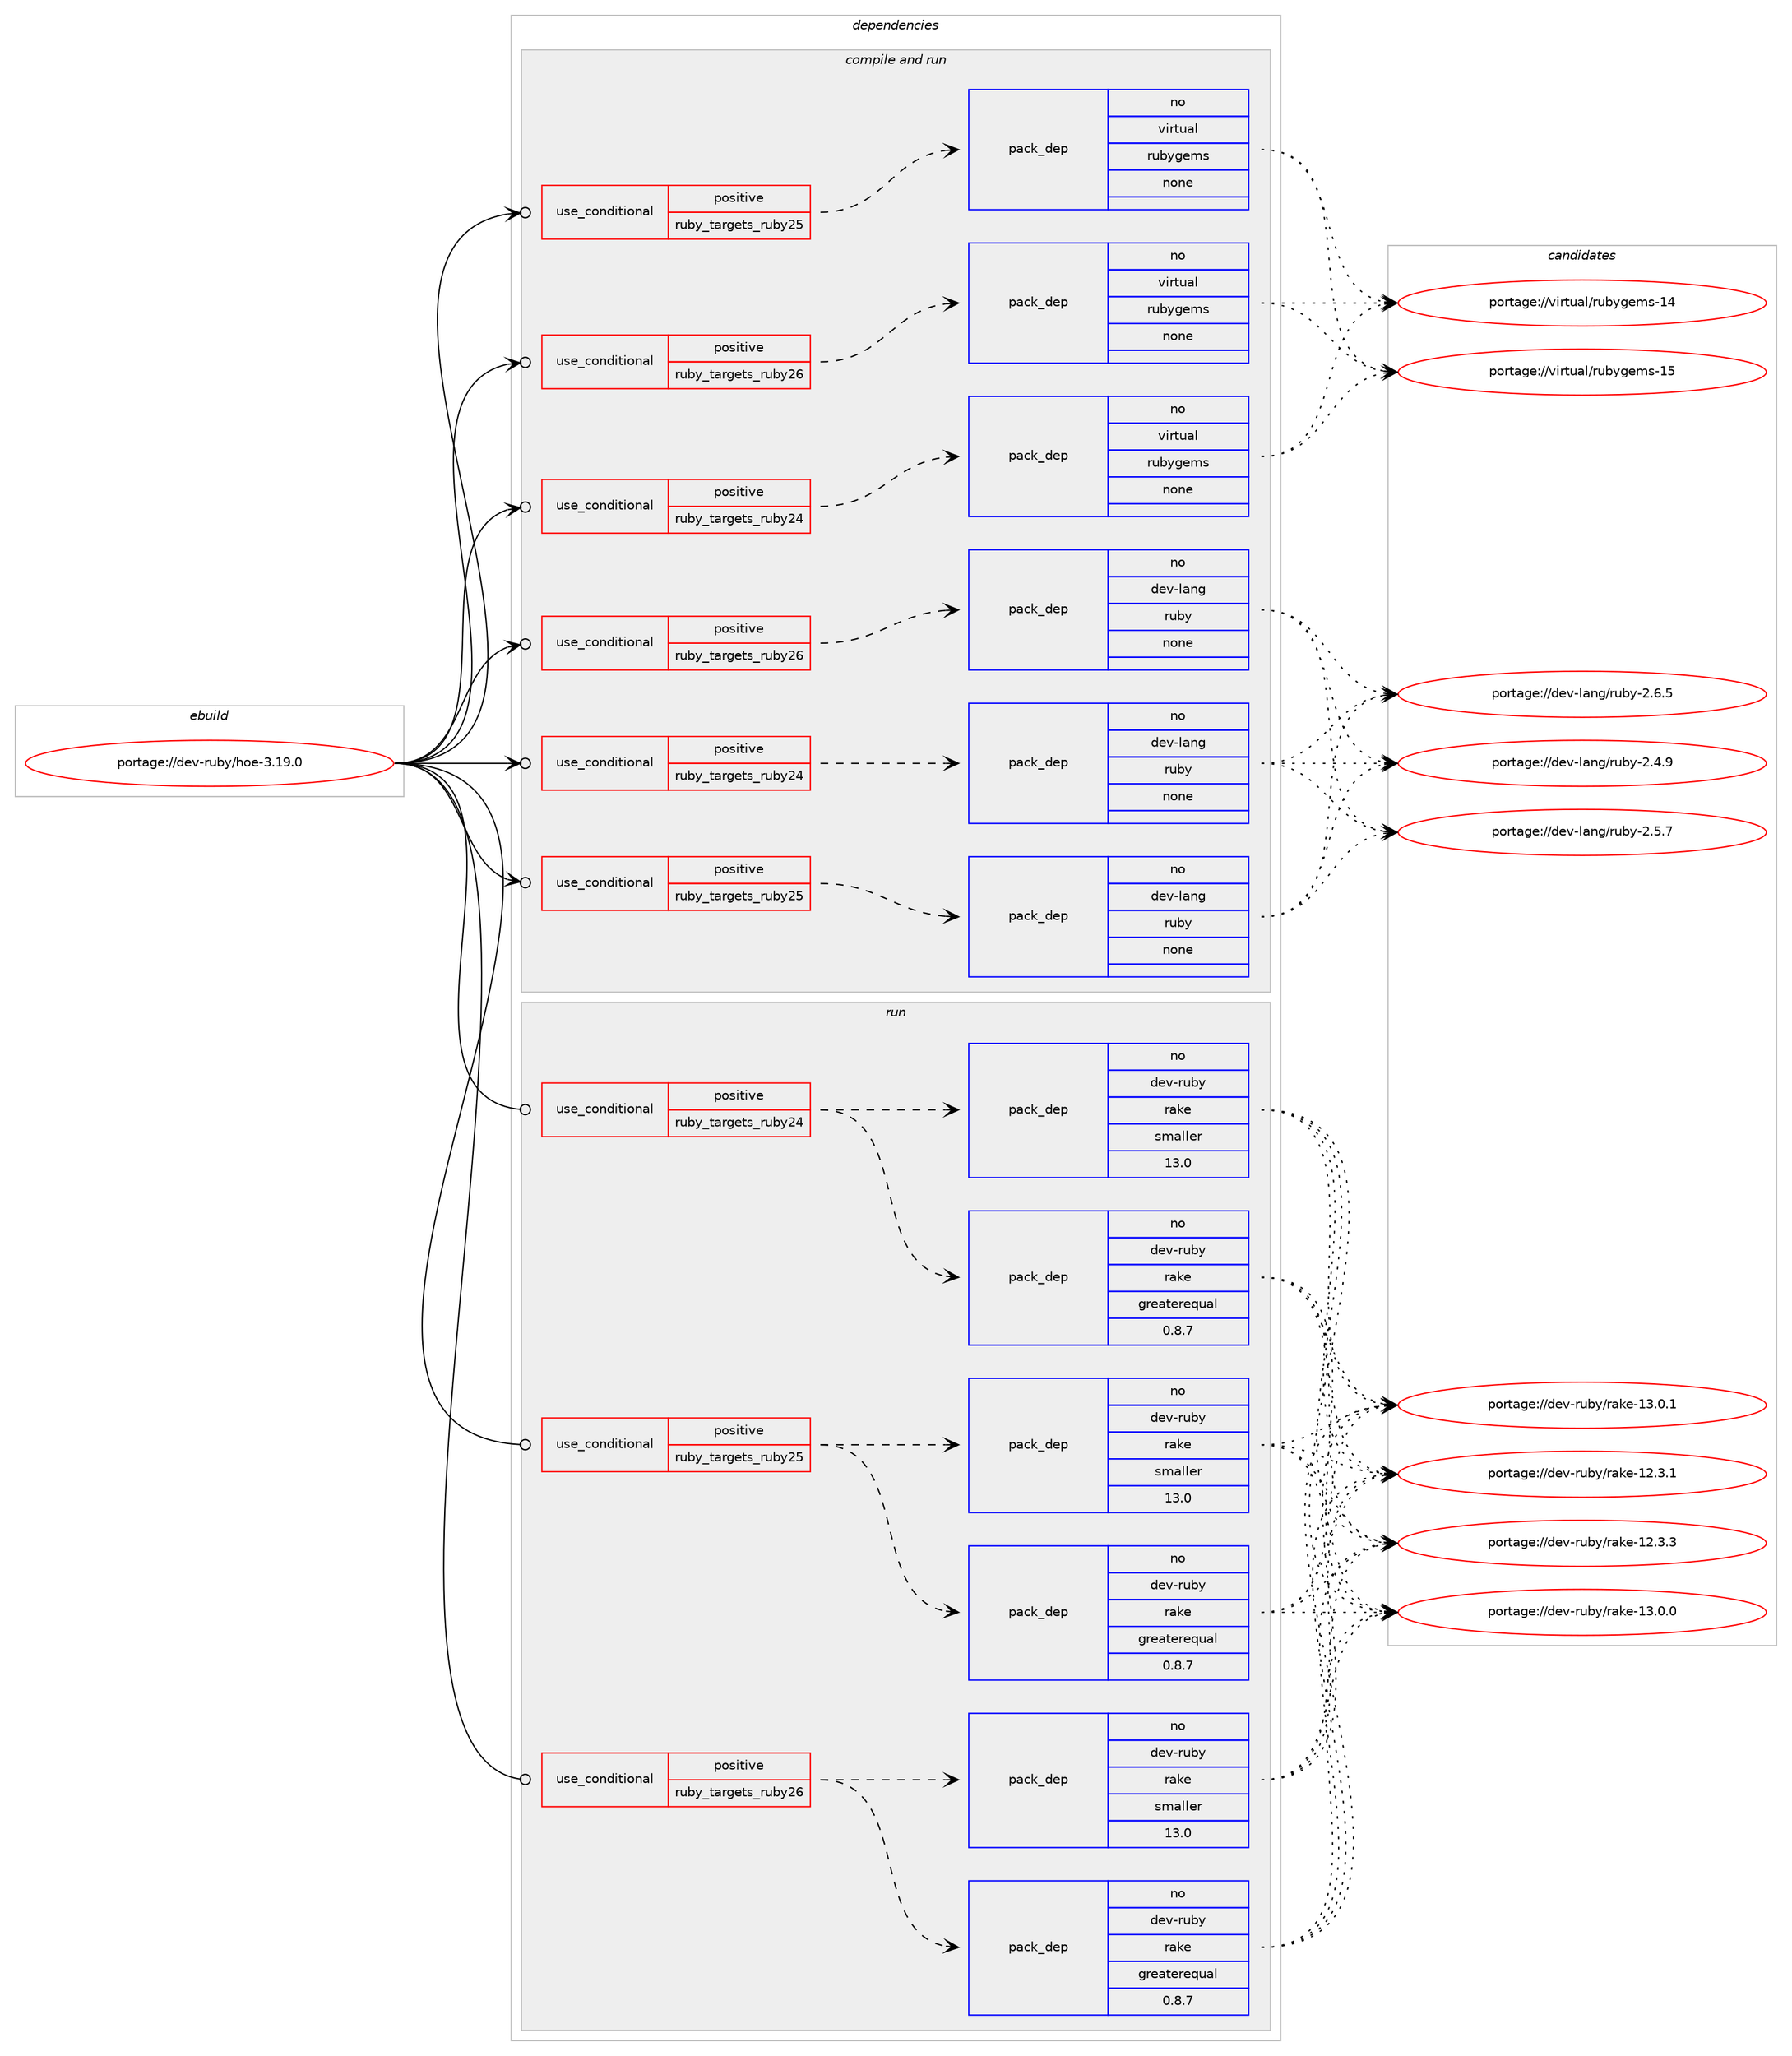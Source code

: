 digraph prolog {

# *************
# Graph options
# *************

newrank=true;
concentrate=true;
compound=true;
graph [rankdir=LR,fontname=Helvetica,fontsize=10,ranksep=1.5];#, ranksep=2.5, nodesep=0.2];
edge  [arrowhead=vee];
node  [fontname=Helvetica,fontsize=10];

# **********
# The ebuild
# **********

subgraph cluster_leftcol {
color=gray;
rank=same;
label=<<i>ebuild</i>>;
id [label="portage://dev-ruby/hoe-3.19.0", color=red, width=4, href="../dev-ruby/hoe-3.19.0.svg"];
}

# ****************
# The dependencies
# ****************

subgraph cluster_midcol {
color=gray;
label=<<i>dependencies</i>>;
subgraph cluster_compile {
fillcolor="#eeeeee";
style=filled;
label=<<i>compile</i>>;
}
subgraph cluster_compileandrun {
fillcolor="#eeeeee";
style=filled;
label=<<i>compile and run</i>>;
subgraph cond53663 {
dependency223959 [label=<<TABLE BORDER="0" CELLBORDER="1" CELLSPACING="0" CELLPADDING="4"><TR><TD ROWSPAN="3" CELLPADDING="10">use_conditional</TD></TR><TR><TD>positive</TD></TR><TR><TD>ruby_targets_ruby24</TD></TR></TABLE>>, shape=none, color=red];
subgraph pack166814 {
dependency223960 [label=<<TABLE BORDER="0" CELLBORDER="1" CELLSPACING="0" CELLPADDING="4" WIDTH="220"><TR><TD ROWSPAN="6" CELLPADDING="30">pack_dep</TD></TR><TR><TD WIDTH="110">no</TD></TR><TR><TD>dev-lang</TD></TR><TR><TD>ruby</TD></TR><TR><TD>none</TD></TR><TR><TD></TD></TR></TABLE>>, shape=none, color=blue];
}
dependency223959:e -> dependency223960:w [weight=20,style="dashed",arrowhead="vee"];
}
id:e -> dependency223959:w [weight=20,style="solid",arrowhead="odotvee"];
subgraph cond53664 {
dependency223961 [label=<<TABLE BORDER="0" CELLBORDER="1" CELLSPACING="0" CELLPADDING="4"><TR><TD ROWSPAN="3" CELLPADDING="10">use_conditional</TD></TR><TR><TD>positive</TD></TR><TR><TD>ruby_targets_ruby24</TD></TR></TABLE>>, shape=none, color=red];
subgraph pack166815 {
dependency223962 [label=<<TABLE BORDER="0" CELLBORDER="1" CELLSPACING="0" CELLPADDING="4" WIDTH="220"><TR><TD ROWSPAN="6" CELLPADDING="30">pack_dep</TD></TR><TR><TD WIDTH="110">no</TD></TR><TR><TD>virtual</TD></TR><TR><TD>rubygems</TD></TR><TR><TD>none</TD></TR><TR><TD></TD></TR></TABLE>>, shape=none, color=blue];
}
dependency223961:e -> dependency223962:w [weight=20,style="dashed",arrowhead="vee"];
}
id:e -> dependency223961:w [weight=20,style="solid",arrowhead="odotvee"];
subgraph cond53665 {
dependency223963 [label=<<TABLE BORDER="0" CELLBORDER="1" CELLSPACING="0" CELLPADDING="4"><TR><TD ROWSPAN="3" CELLPADDING="10">use_conditional</TD></TR><TR><TD>positive</TD></TR><TR><TD>ruby_targets_ruby25</TD></TR></TABLE>>, shape=none, color=red];
subgraph pack166816 {
dependency223964 [label=<<TABLE BORDER="0" CELLBORDER="1" CELLSPACING="0" CELLPADDING="4" WIDTH="220"><TR><TD ROWSPAN="6" CELLPADDING="30">pack_dep</TD></TR><TR><TD WIDTH="110">no</TD></TR><TR><TD>dev-lang</TD></TR><TR><TD>ruby</TD></TR><TR><TD>none</TD></TR><TR><TD></TD></TR></TABLE>>, shape=none, color=blue];
}
dependency223963:e -> dependency223964:w [weight=20,style="dashed",arrowhead="vee"];
}
id:e -> dependency223963:w [weight=20,style="solid",arrowhead="odotvee"];
subgraph cond53666 {
dependency223965 [label=<<TABLE BORDER="0" CELLBORDER="1" CELLSPACING="0" CELLPADDING="4"><TR><TD ROWSPAN="3" CELLPADDING="10">use_conditional</TD></TR><TR><TD>positive</TD></TR><TR><TD>ruby_targets_ruby25</TD></TR></TABLE>>, shape=none, color=red];
subgraph pack166817 {
dependency223966 [label=<<TABLE BORDER="0" CELLBORDER="1" CELLSPACING="0" CELLPADDING="4" WIDTH="220"><TR><TD ROWSPAN="6" CELLPADDING="30">pack_dep</TD></TR><TR><TD WIDTH="110">no</TD></TR><TR><TD>virtual</TD></TR><TR><TD>rubygems</TD></TR><TR><TD>none</TD></TR><TR><TD></TD></TR></TABLE>>, shape=none, color=blue];
}
dependency223965:e -> dependency223966:w [weight=20,style="dashed",arrowhead="vee"];
}
id:e -> dependency223965:w [weight=20,style="solid",arrowhead="odotvee"];
subgraph cond53667 {
dependency223967 [label=<<TABLE BORDER="0" CELLBORDER="1" CELLSPACING="0" CELLPADDING="4"><TR><TD ROWSPAN="3" CELLPADDING="10">use_conditional</TD></TR><TR><TD>positive</TD></TR><TR><TD>ruby_targets_ruby26</TD></TR></TABLE>>, shape=none, color=red];
subgraph pack166818 {
dependency223968 [label=<<TABLE BORDER="0" CELLBORDER="1" CELLSPACING="0" CELLPADDING="4" WIDTH="220"><TR><TD ROWSPAN="6" CELLPADDING="30">pack_dep</TD></TR><TR><TD WIDTH="110">no</TD></TR><TR><TD>dev-lang</TD></TR><TR><TD>ruby</TD></TR><TR><TD>none</TD></TR><TR><TD></TD></TR></TABLE>>, shape=none, color=blue];
}
dependency223967:e -> dependency223968:w [weight=20,style="dashed",arrowhead="vee"];
}
id:e -> dependency223967:w [weight=20,style="solid",arrowhead="odotvee"];
subgraph cond53668 {
dependency223969 [label=<<TABLE BORDER="0" CELLBORDER="1" CELLSPACING="0" CELLPADDING="4"><TR><TD ROWSPAN="3" CELLPADDING="10">use_conditional</TD></TR><TR><TD>positive</TD></TR><TR><TD>ruby_targets_ruby26</TD></TR></TABLE>>, shape=none, color=red];
subgraph pack166819 {
dependency223970 [label=<<TABLE BORDER="0" CELLBORDER="1" CELLSPACING="0" CELLPADDING="4" WIDTH="220"><TR><TD ROWSPAN="6" CELLPADDING="30">pack_dep</TD></TR><TR><TD WIDTH="110">no</TD></TR><TR><TD>virtual</TD></TR><TR><TD>rubygems</TD></TR><TR><TD>none</TD></TR><TR><TD></TD></TR></TABLE>>, shape=none, color=blue];
}
dependency223969:e -> dependency223970:w [weight=20,style="dashed",arrowhead="vee"];
}
id:e -> dependency223969:w [weight=20,style="solid",arrowhead="odotvee"];
}
subgraph cluster_run {
fillcolor="#eeeeee";
style=filled;
label=<<i>run</i>>;
subgraph cond53669 {
dependency223971 [label=<<TABLE BORDER="0" CELLBORDER="1" CELLSPACING="0" CELLPADDING="4"><TR><TD ROWSPAN="3" CELLPADDING="10">use_conditional</TD></TR><TR><TD>positive</TD></TR><TR><TD>ruby_targets_ruby24</TD></TR></TABLE>>, shape=none, color=red];
subgraph pack166820 {
dependency223972 [label=<<TABLE BORDER="0" CELLBORDER="1" CELLSPACING="0" CELLPADDING="4" WIDTH="220"><TR><TD ROWSPAN="6" CELLPADDING="30">pack_dep</TD></TR><TR><TD WIDTH="110">no</TD></TR><TR><TD>dev-ruby</TD></TR><TR><TD>rake</TD></TR><TR><TD>greaterequal</TD></TR><TR><TD>0.8.7</TD></TR></TABLE>>, shape=none, color=blue];
}
dependency223971:e -> dependency223972:w [weight=20,style="dashed",arrowhead="vee"];
subgraph pack166821 {
dependency223973 [label=<<TABLE BORDER="0" CELLBORDER="1" CELLSPACING="0" CELLPADDING="4" WIDTH="220"><TR><TD ROWSPAN="6" CELLPADDING="30">pack_dep</TD></TR><TR><TD WIDTH="110">no</TD></TR><TR><TD>dev-ruby</TD></TR><TR><TD>rake</TD></TR><TR><TD>smaller</TD></TR><TR><TD>13.0</TD></TR></TABLE>>, shape=none, color=blue];
}
dependency223971:e -> dependency223973:w [weight=20,style="dashed",arrowhead="vee"];
}
id:e -> dependency223971:w [weight=20,style="solid",arrowhead="odot"];
subgraph cond53670 {
dependency223974 [label=<<TABLE BORDER="0" CELLBORDER="1" CELLSPACING="0" CELLPADDING="4"><TR><TD ROWSPAN="3" CELLPADDING="10">use_conditional</TD></TR><TR><TD>positive</TD></TR><TR><TD>ruby_targets_ruby25</TD></TR></TABLE>>, shape=none, color=red];
subgraph pack166822 {
dependency223975 [label=<<TABLE BORDER="0" CELLBORDER="1" CELLSPACING="0" CELLPADDING="4" WIDTH="220"><TR><TD ROWSPAN="6" CELLPADDING="30">pack_dep</TD></TR><TR><TD WIDTH="110">no</TD></TR><TR><TD>dev-ruby</TD></TR><TR><TD>rake</TD></TR><TR><TD>greaterequal</TD></TR><TR><TD>0.8.7</TD></TR></TABLE>>, shape=none, color=blue];
}
dependency223974:e -> dependency223975:w [weight=20,style="dashed",arrowhead="vee"];
subgraph pack166823 {
dependency223976 [label=<<TABLE BORDER="0" CELLBORDER="1" CELLSPACING="0" CELLPADDING="4" WIDTH="220"><TR><TD ROWSPAN="6" CELLPADDING="30">pack_dep</TD></TR><TR><TD WIDTH="110">no</TD></TR><TR><TD>dev-ruby</TD></TR><TR><TD>rake</TD></TR><TR><TD>smaller</TD></TR><TR><TD>13.0</TD></TR></TABLE>>, shape=none, color=blue];
}
dependency223974:e -> dependency223976:w [weight=20,style="dashed",arrowhead="vee"];
}
id:e -> dependency223974:w [weight=20,style="solid",arrowhead="odot"];
subgraph cond53671 {
dependency223977 [label=<<TABLE BORDER="0" CELLBORDER="1" CELLSPACING="0" CELLPADDING="4"><TR><TD ROWSPAN="3" CELLPADDING="10">use_conditional</TD></TR><TR><TD>positive</TD></TR><TR><TD>ruby_targets_ruby26</TD></TR></TABLE>>, shape=none, color=red];
subgraph pack166824 {
dependency223978 [label=<<TABLE BORDER="0" CELLBORDER="1" CELLSPACING="0" CELLPADDING="4" WIDTH="220"><TR><TD ROWSPAN="6" CELLPADDING="30">pack_dep</TD></TR><TR><TD WIDTH="110">no</TD></TR><TR><TD>dev-ruby</TD></TR><TR><TD>rake</TD></TR><TR><TD>greaterequal</TD></TR><TR><TD>0.8.7</TD></TR></TABLE>>, shape=none, color=blue];
}
dependency223977:e -> dependency223978:w [weight=20,style="dashed",arrowhead="vee"];
subgraph pack166825 {
dependency223979 [label=<<TABLE BORDER="0" CELLBORDER="1" CELLSPACING="0" CELLPADDING="4" WIDTH="220"><TR><TD ROWSPAN="6" CELLPADDING="30">pack_dep</TD></TR><TR><TD WIDTH="110">no</TD></TR><TR><TD>dev-ruby</TD></TR><TR><TD>rake</TD></TR><TR><TD>smaller</TD></TR><TR><TD>13.0</TD></TR></TABLE>>, shape=none, color=blue];
}
dependency223977:e -> dependency223979:w [weight=20,style="dashed",arrowhead="vee"];
}
id:e -> dependency223977:w [weight=20,style="solid",arrowhead="odot"];
}
}

# **************
# The candidates
# **************

subgraph cluster_choices {
rank=same;
color=gray;
label=<<i>candidates</i>>;

subgraph choice166814 {
color=black;
nodesep=1;
choiceportage10010111845108971101034711411798121455046524657 [label="portage://dev-lang/ruby-2.4.9", color=red, width=4,href="../dev-lang/ruby-2.4.9.svg"];
choiceportage10010111845108971101034711411798121455046534655 [label="portage://dev-lang/ruby-2.5.7", color=red, width=4,href="../dev-lang/ruby-2.5.7.svg"];
choiceportage10010111845108971101034711411798121455046544653 [label="portage://dev-lang/ruby-2.6.5", color=red, width=4,href="../dev-lang/ruby-2.6.5.svg"];
dependency223960:e -> choiceportage10010111845108971101034711411798121455046524657:w [style=dotted,weight="100"];
dependency223960:e -> choiceportage10010111845108971101034711411798121455046534655:w [style=dotted,weight="100"];
dependency223960:e -> choiceportage10010111845108971101034711411798121455046544653:w [style=dotted,weight="100"];
}
subgraph choice166815 {
color=black;
nodesep=1;
choiceportage118105114116117971084711411798121103101109115454952 [label="portage://virtual/rubygems-14", color=red, width=4,href="../virtual/rubygems-14.svg"];
choiceportage118105114116117971084711411798121103101109115454953 [label="portage://virtual/rubygems-15", color=red, width=4,href="../virtual/rubygems-15.svg"];
dependency223962:e -> choiceportage118105114116117971084711411798121103101109115454952:w [style=dotted,weight="100"];
dependency223962:e -> choiceportage118105114116117971084711411798121103101109115454953:w [style=dotted,weight="100"];
}
subgraph choice166816 {
color=black;
nodesep=1;
choiceportage10010111845108971101034711411798121455046524657 [label="portage://dev-lang/ruby-2.4.9", color=red, width=4,href="../dev-lang/ruby-2.4.9.svg"];
choiceportage10010111845108971101034711411798121455046534655 [label="portage://dev-lang/ruby-2.5.7", color=red, width=4,href="../dev-lang/ruby-2.5.7.svg"];
choiceportage10010111845108971101034711411798121455046544653 [label="portage://dev-lang/ruby-2.6.5", color=red, width=4,href="../dev-lang/ruby-2.6.5.svg"];
dependency223964:e -> choiceportage10010111845108971101034711411798121455046524657:w [style=dotted,weight="100"];
dependency223964:e -> choiceportage10010111845108971101034711411798121455046534655:w [style=dotted,weight="100"];
dependency223964:e -> choiceportage10010111845108971101034711411798121455046544653:w [style=dotted,weight="100"];
}
subgraph choice166817 {
color=black;
nodesep=1;
choiceportage118105114116117971084711411798121103101109115454952 [label="portage://virtual/rubygems-14", color=red, width=4,href="../virtual/rubygems-14.svg"];
choiceportage118105114116117971084711411798121103101109115454953 [label="portage://virtual/rubygems-15", color=red, width=4,href="../virtual/rubygems-15.svg"];
dependency223966:e -> choiceportage118105114116117971084711411798121103101109115454952:w [style=dotted,weight="100"];
dependency223966:e -> choiceportage118105114116117971084711411798121103101109115454953:w [style=dotted,weight="100"];
}
subgraph choice166818 {
color=black;
nodesep=1;
choiceportage10010111845108971101034711411798121455046524657 [label="portage://dev-lang/ruby-2.4.9", color=red, width=4,href="../dev-lang/ruby-2.4.9.svg"];
choiceportage10010111845108971101034711411798121455046534655 [label="portage://dev-lang/ruby-2.5.7", color=red, width=4,href="../dev-lang/ruby-2.5.7.svg"];
choiceportage10010111845108971101034711411798121455046544653 [label="portage://dev-lang/ruby-2.6.5", color=red, width=4,href="../dev-lang/ruby-2.6.5.svg"];
dependency223968:e -> choiceportage10010111845108971101034711411798121455046524657:w [style=dotted,weight="100"];
dependency223968:e -> choiceportage10010111845108971101034711411798121455046534655:w [style=dotted,weight="100"];
dependency223968:e -> choiceportage10010111845108971101034711411798121455046544653:w [style=dotted,weight="100"];
}
subgraph choice166819 {
color=black;
nodesep=1;
choiceportage118105114116117971084711411798121103101109115454952 [label="portage://virtual/rubygems-14", color=red, width=4,href="../virtual/rubygems-14.svg"];
choiceportage118105114116117971084711411798121103101109115454953 [label="portage://virtual/rubygems-15", color=red, width=4,href="../virtual/rubygems-15.svg"];
dependency223970:e -> choiceportage118105114116117971084711411798121103101109115454952:w [style=dotted,weight="100"];
dependency223970:e -> choiceportage118105114116117971084711411798121103101109115454953:w [style=dotted,weight="100"];
}
subgraph choice166820 {
color=black;
nodesep=1;
choiceportage1001011184511411798121471149710710145495046514649 [label="portage://dev-ruby/rake-12.3.1", color=red, width=4,href="../dev-ruby/rake-12.3.1.svg"];
choiceportage1001011184511411798121471149710710145495046514651 [label="portage://dev-ruby/rake-12.3.3", color=red, width=4,href="../dev-ruby/rake-12.3.3.svg"];
choiceportage1001011184511411798121471149710710145495146484648 [label="portage://dev-ruby/rake-13.0.0", color=red, width=4,href="../dev-ruby/rake-13.0.0.svg"];
choiceportage1001011184511411798121471149710710145495146484649 [label="portage://dev-ruby/rake-13.0.1", color=red, width=4,href="../dev-ruby/rake-13.0.1.svg"];
dependency223972:e -> choiceportage1001011184511411798121471149710710145495046514649:w [style=dotted,weight="100"];
dependency223972:e -> choiceportage1001011184511411798121471149710710145495046514651:w [style=dotted,weight="100"];
dependency223972:e -> choiceportage1001011184511411798121471149710710145495146484648:w [style=dotted,weight="100"];
dependency223972:e -> choiceportage1001011184511411798121471149710710145495146484649:w [style=dotted,weight="100"];
}
subgraph choice166821 {
color=black;
nodesep=1;
choiceportage1001011184511411798121471149710710145495046514649 [label="portage://dev-ruby/rake-12.3.1", color=red, width=4,href="../dev-ruby/rake-12.3.1.svg"];
choiceportage1001011184511411798121471149710710145495046514651 [label="portage://dev-ruby/rake-12.3.3", color=red, width=4,href="../dev-ruby/rake-12.3.3.svg"];
choiceportage1001011184511411798121471149710710145495146484648 [label="portage://dev-ruby/rake-13.0.0", color=red, width=4,href="../dev-ruby/rake-13.0.0.svg"];
choiceportage1001011184511411798121471149710710145495146484649 [label="portage://dev-ruby/rake-13.0.1", color=red, width=4,href="../dev-ruby/rake-13.0.1.svg"];
dependency223973:e -> choiceportage1001011184511411798121471149710710145495046514649:w [style=dotted,weight="100"];
dependency223973:e -> choiceportage1001011184511411798121471149710710145495046514651:w [style=dotted,weight="100"];
dependency223973:e -> choiceportage1001011184511411798121471149710710145495146484648:w [style=dotted,weight="100"];
dependency223973:e -> choiceportage1001011184511411798121471149710710145495146484649:w [style=dotted,weight="100"];
}
subgraph choice166822 {
color=black;
nodesep=1;
choiceportage1001011184511411798121471149710710145495046514649 [label="portage://dev-ruby/rake-12.3.1", color=red, width=4,href="../dev-ruby/rake-12.3.1.svg"];
choiceportage1001011184511411798121471149710710145495046514651 [label="portage://dev-ruby/rake-12.3.3", color=red, width=4,href="../dev-ruby/rake-12.3.3.svg"];
choiceportage1001011184511411798121471149710710145495146484648 [label="portage://dev-ruby/rake-13.0.0", color=red, width=4,href="../dev-ruby/rake-13.0.0.svg"];
choiceportage1001011184511411798121471149710710145495146484649 [label="portage://dev-ruby/rake-13.0.1", color=red, width=4,href="../dev-ruby/rake-13.0.1.svg"];
dependency223975:e -> choiceportage1001011184511411798121471149710710145495046514649:w [style=dotted,weight="100"];
dependency223975:e -> choiceportage1001011184511411798121471149710710145495046514651:w [style=dotted,weight="100"];
dependency223975:e -> choiceportage1001011184511411798121471149710710145495146484648:w [style=dotted,weight="100"];
dependency223975:e -> choiceportage1001011184511411798121471149710710145495146484649:w [style=dotted,weight="100"];
}
subgraph choice166823 {
color=black;
nodesep=1;
choiceportage1001011184511411798121471149710710145495046514649 [label="portage://dev-ruby/rake-12.3.1", color=red, width=4,href="../dev-ruby/rake-12.3.1.svg"];
choiceportage1001011184511411798121471149710710145495046514651 [label="portage://dev-ruby/rake-12.3.3", color=red, width=4,href="../dev-ruby/rake-12.3.3.svg"];
choiceportage1001011184511411798121471149710710145495146484648 [label="portage://dev-ruby/rake-13.0.0", color=red, width=4,href="../dev-ruby/rake-13.0.0.svg"];
choiceportage1001011184511411798121471149710710145495146484649 [label="portage://dev-ruby/rake-13.0.1", color=red, width=4,href="../dev-ruby/rake-13.0.1.svg"];
dependency223976:e -> choiceportage1001011184511411798121471149710710145495046514649:w [style=dotted,weight="100"];
dependency223976:e -> choiceportage1001011184511411798121471149710710145495046514651:w [style=dotted,weight="100"];
dependency223976:e -> choiceportage1001011184511411798121471149710710145495146484648:w [style=dotted,weight="100"];
dependency223976:e -> choiceportage1001011184511411798121471149710710145495146484649:w [style=dotted,weight="100"];
}
subgraph choice166824 {
color=black;
nodesep=1;
choiceportage1001011184511411798121471149710710145495046514649 [label="portage://dev-ruby/rake-12.3.1", color=red, width=4,href="../dev-ruby/rake-12.3.1.svg"];
choiceportage1001011184511411798121471149710710145495046514651 [label="portage://dev-ruby/rake-12.3.3", color=red, width=4,href="../dev-ruby/rake-12.3.3.svg"];
choiceportage1001011184511411798121471149710710145495146484648 [label="portage://dev-ruby/rake-13.0.0", color=red, width=4,href="../dev-ruby/rake-13.0.0.svg"];
choiceportage1001011184511411798121471149710710145495146484649 [label="portage://dev-ruby/rake-13.0.1", color=red, width=4,href="../dev-ruby/rake-13.0.1.svg"];
dependency223978:e -> choiceportage1001011184511411798121471149710710145495046514649:w [style=dotted,weight="100"];
dependency223978:e -> choiceportage1001011184511411798121471149710710145495046514651:w [style=dotted,weight="100"];
dependency223978:e -> choiceportage1001011184511411798121471149710710145495146484648:w [style=dotted,weight="100"];
dependency223978:e -> choiceportage1001011184511411798121471149710710145495146484649:w [style=dotted,weight="100"];
}
subgraph choice166825 {
color=black;
nodesep=1;
choiceportage1001011184511411798121471149710710145495046514649 [label="portage://dev-ruby/rake-12.3.1", color=red, width=4,href="../dev-ruby/rake-12.3.1.svg"];
choiceportage1001011184511411798121471149710710145495046514651 [label="portage://dev-ruby/rake-12.3.3", color=red, width=4,href="../dev-ruby/rake-12.3.3.svg"];
choiceportage1001011184511411798121471149710710145495146484648 [label="portage://dev-ruby/rake-13.0.0", color=red, width=4,href="../dev-ruby/rake-13.0.0.svg"];
choiceportage1001011184511411798121471149710710145495146484649 [label="portage://dev-ruby/rake-13.0.1", color=red, width=4,href="../dev-ruby/rake-13.0.1.svg"];
dependency223979:e -> choiceportage1001011184511411798121471149710710145495046514649:w [style=dotted,weight="100"];
dependency223979:e -> choiceportage1001011184511411798121471149710710145495046514651:w [style=dotted,weight="100"];
dependency223979:e -> choiceportage1001011184511411798121471149710710145495146484648:w [style=dotted,weight="100"];
dependency223979:e -> choiceportage1001011184511411798121471149710710145495146484649:w [style=dotted,weight="100"];
}
}

}
